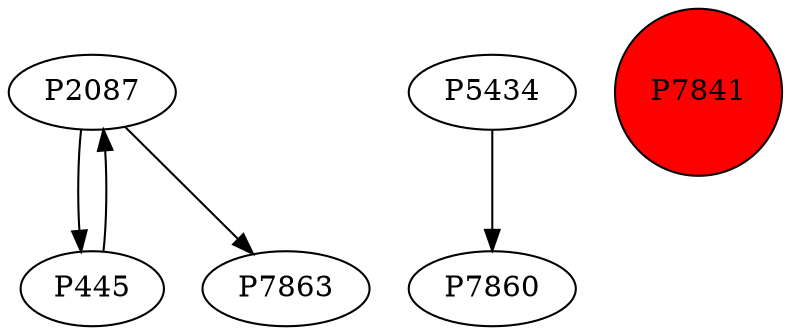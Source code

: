 digraph {
	P2087 -> P445
	P2087 -> P7863
	P5434 -> P7860
	P445 -> P2087
	P7841 [shape=circle]
	P7841 [style=filled]
	P7841 [fillcolor=red]
}